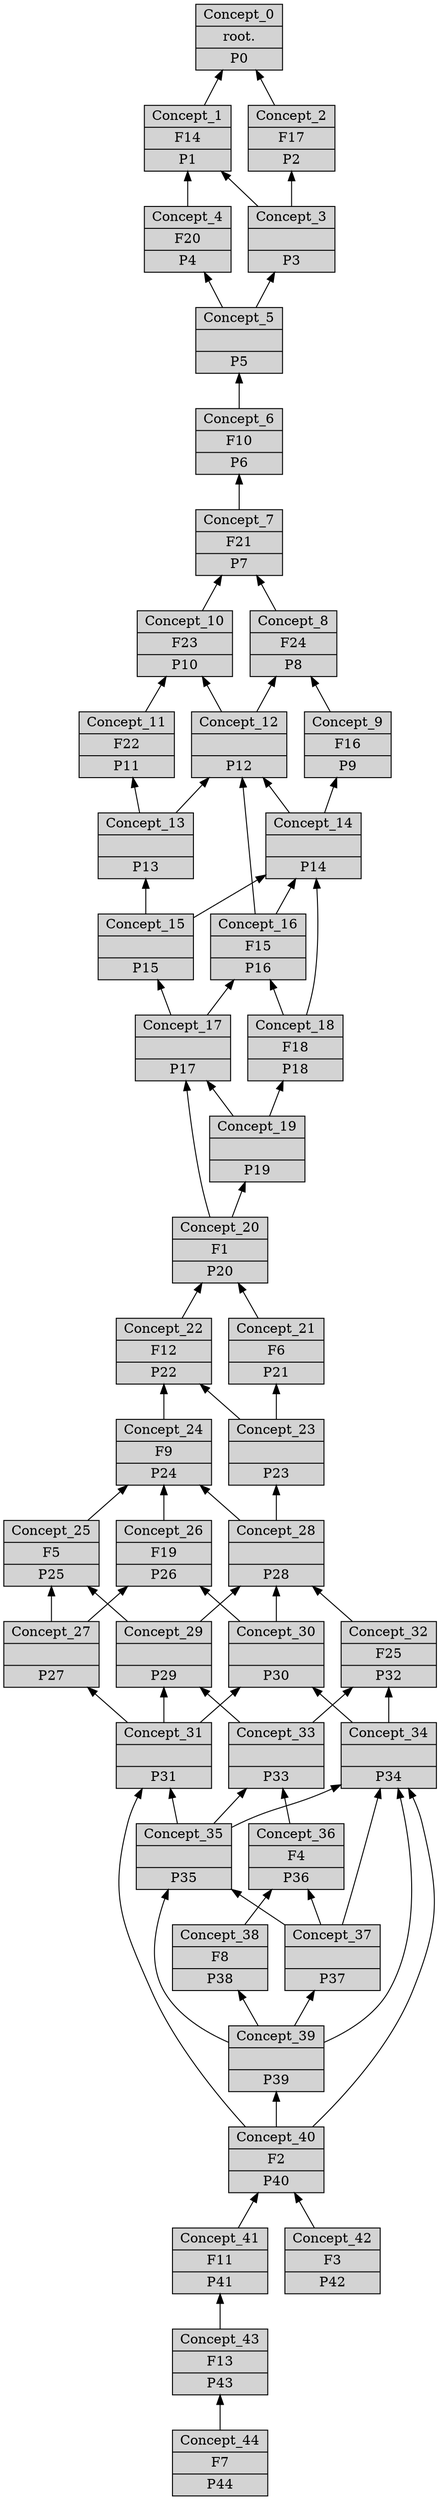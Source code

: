digraph G { 
	rankdir=BT;
1720891078 [shape=record,style=filled,label="{Concept_0|root.\n|P0\n}"];
483797427 [shape=record,style=filled,label="{Concept_1|F14\n|P1\n}"];
1486726131 [shape=record,style=filled,label="{Concept_2|F17\n|P2\n}"];
970419381 [shape=record,style=filled,label="{Concept_3||P3\n}"];
1241569743 [shape=record,style=filled,label="{Concept_4|F20\n|P4\n}"];
1731656333 [shape=record,style=filled,label="{Concept_5||P5\n}"];
1384210339 [shape=record,style=filled,label="{Concept_6|F10\n|P6\n}"];
1345401730 [shape=record,style=filled,label="{Concept_7|F21\n|P7\n}"];
481511146 [shape=record,style=filled,label="{Concept_8|F24\n|P8\n}"];
1275143523 [shape=record,style=filled,label="{Concept_9|F16\n|P9\n}"];
346359559 [shape=record,style=filled,label="{Concept_10|F23\n|P10\n}"];
1297189682 [shape=record,style=filled,label="{Concept_11|F22\n|P11\n}"];
1272123492 [shape=record,style=filled,label="{Concept_12||P12\n}"];
238816832 [shape=record,style=filled,label="{Concept_13||P13\n}"];
849198527 [shape=record,style=filled,label="{Concept_14||P14\n}"];
1934932165 [shape=record,style=filled,label="{Concept_15||P15\n}"];
551016187 [shape=record,style=filled,label="{Concept_16|F15\n|P16\n}"];
1324843695 [shape=record,style=filled,label="{Concept_17||P17\n}"];
299413131 [shape=record,style=filled,label="{Concept_18|F18\n|P18\n}"];
1201454821 [shape=record,style=filled,label="{Concept_19||P19\n}"];
1508038883 [shape=record,style=filled,label="{Concept_20|F1\n|P20\n}"];
728943498 [shape=record,style=filled,label="{Concept_21|F6\n|P21\n}"];
2139788441 [shape=record,style=filled,label="{Concept_22|F12\n|P22\n}"];
1564698139 [shape=record,style=filled,label="{Concept_23||P23\n}"];
304715920 [shape=record,style=filled,label="{Concept_24|F9\n|P24\n}"];
800735172 [shape=record,style=filled,label="{Concept_25|F5\n|P25\n}"];
79644918 [shape=record,style=filled,label="{Concept_26|F19\n|P26\n}"];
1107985860 [shape=record,style=filled,label="{Concept_27||P27\n}"];
473524237 [shape=record,style=filled,label="{Concept_28||P28\n}"];
1652764753 [shape=record,style=filled,label="{Concept_29||P29\n}"];
478489615 [shape=record,style=filled,label="{Concept_30||P30\n}"];
171421438 [shape=record,style=filled,label="{Concept_31||P31\n}"];
1570358965 [shape=record,style=filled,label="{Concept_32|F25\n|P32\n}"];
644052207 [shape=record,style=filled,label="{Concept_33||P33\n}"];
330551672 [shape=record,style=filled,label="{Concept_34||P34\n}"];
616881582 [shape=record,style=filled,label="{Concept_35||P35\n}"];
939199469 [shape=record,style=filled,label="{Concept_36|F4\n|P36\n}"];
176342513 [shape=record,style=filled,label="{Concept_37||P37\n}"];
129498568 [shape=record,style=filled,label="{Concept_38|F8\n|P38\n}"];
85748029 [shape=record,style=filled,label="{Concept_39||P39\n}"];
1784131088 [shape=record,style=filled,label="{Concept_40|F2\n|P40\n}"];
1986417638 [shape=record,style=filled,label="{Concept_41|F11\n|P41\n}"];
1309129055 [shape=record,style=filled,label="{Concept_42|F3\n|P42\n}"];
682910755 [shape=record,style=filled,label="{Concept_43|F13\n|P43\n}"];
2143582219 [shape=record,style=filled,label="{Concept_44|F7\n|P44\n}"];
	483797427 -> 1720891078
	1486726131 -> 1720891078
	970419381 -> 483797427
	970419381 -> 1486726131
	1241569743 -> 483797427
	1731656333 -> 970419381
	1731656333 -> 1241569743
	1384210339 -> 1731656333
	1345401730 -> 1384210339
	481511146 -> 1345401730
	1275143523 -> 481511146
	346359559 -> 1345401730
	1297189682 -> 346359559
	1272123492 -> 481511146
	1272123492 -> 346359559
	238816832 -> 1297189682
	238816832 -> 1272123492
	849198527 -> 1275143523
	849198527 -> 1272123492
	1934932165 -> 238816832
	1934932165 -> 849198527
	551016187 -> 1272123492
	551016187 -> 849198527
	1324843695 -> 1934932165
	1324843695 -> 551016187
	299413131 -> 849198527
	299413131 -> 551016187
	1201454821 -> 1324843695
	1201454821 -> 299413131
	1508038883 -> 1324843695
	1508038883 -> 1201454821
	728943498 -> 1508038883
	2139788441 -> 1508038883
	1564698139 -> 728943498
	1564698139 -> 2139788441
	304715920 -> 2139788441
	800735172 -> 304715920
	79644918 -> 304715920
	1107985860 -> 800735172
	1107985860 -> 79644918
	473524237 -> 1564698139
	473524237 -> 304715920
	1652764753 -> 800735172
	1652764753 -> 473524237
	478489615 -> 79644918
	478489615 -> 473524237
	171421438 -> 1107985860
	171421438 -> 1652764753
	171421438 -> 478489615
	1570358965 -> 473524237
	644052207 -> 1652764753
	644052207 -> 1570358965
	330551672 -> 478489615
	330551672 -> 1570358965
	616881582 -> 171421438
	616881582 -> 644052207
	616881582 -> 330551672
	939199469 -> 644052207
	176342513 -> 330551672
	176342513 -> 616881582
	176342513 -> 939199469
	129498568 -> 939199469
	85748029 -> 330551672
	85748029 -> 616881582
	85748029 -> 176342513
	85748029 -> 129498568
	1784131088 -> 171421438
	1784131088 -> 330551672
	1784131088 -> 85748029
	1986417638 -> 1784131088
	1309129055 -> 1784131088
	682910755 -> 1986417638
	2143582219 -> 682910755
}